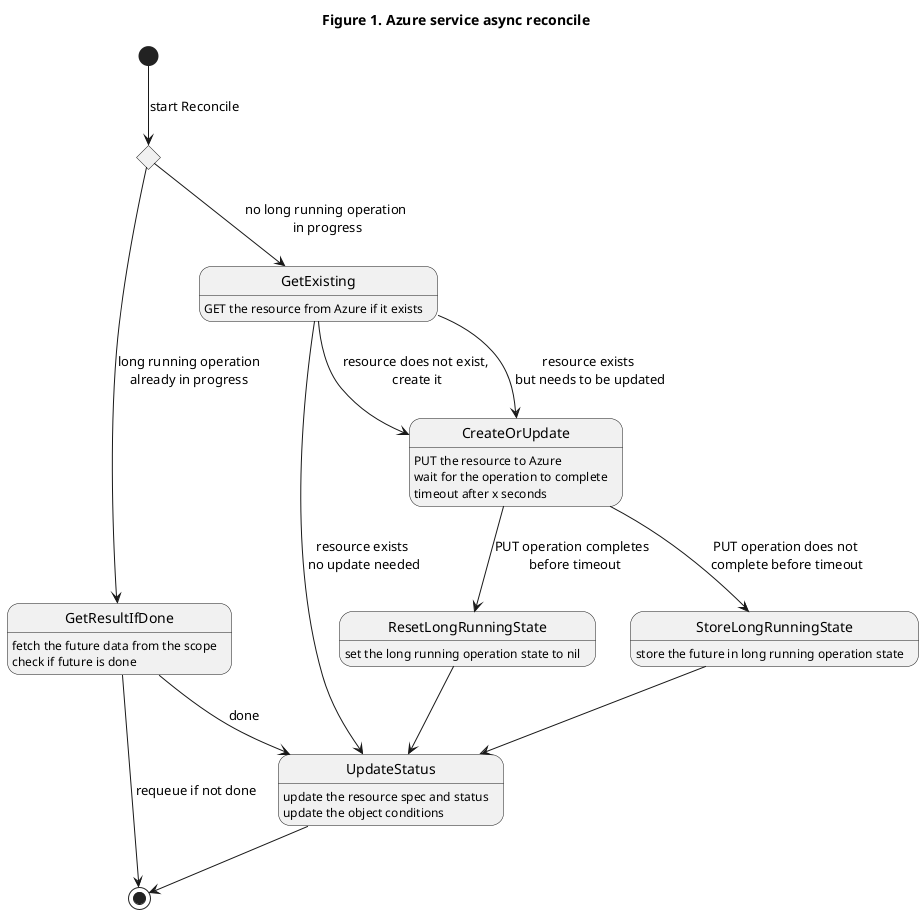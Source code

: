 @startuml
title Figure 1. Azure service async reconcile
state longrunningopinprogress <<choice>>

[*]     --> longrunningopinprogress : start Reconcile
longrunningopinprogress --> GetResultIfDone   : long running operation\nalready in progress
GetResultIfDone : fetch the future data from the scope
GetResultIfDone : check if future is done

GetResultIfDone --> [*] : requeue if not done
GetResultIfDone --> UpdateStatus : done
UpdateStatus : update the resource spec and status
UpdateStatus : update the object conditions
UpdateStatus --> [*]

longrunningopinprogress --> GetExisting  : no long running operation\n in progress
GetExisting : GET the resource from Azure if it exists
GetExisting --> UpdateStatus : resource exists\n no update needed
GetExisting --> CreateOrUpdate : resource does not exist,\n create it
GetExisting --> CreateOrUpdate : resource exists\n but needs to be updated

CreateOrUpdate : PUT the resource to Azure
CreateOrUpdate : wait for the operation to complete
CreateOrUpdate : timeout after x seconds

CreateOrUpdate --> ResetLongRunningState : PUT operation completes \n before timeout
ResetLongRunningState : set the long running operation state to nil
ResetLongRunningState --> UpdateStatus

CreateOrUpdate --> StoreLongRunningState : PUT operation does not\n complete before timeout
StoreLongRunningState: store the future in long running operation state

StoreLongRunningState --> UpdateStatus

@enduml
